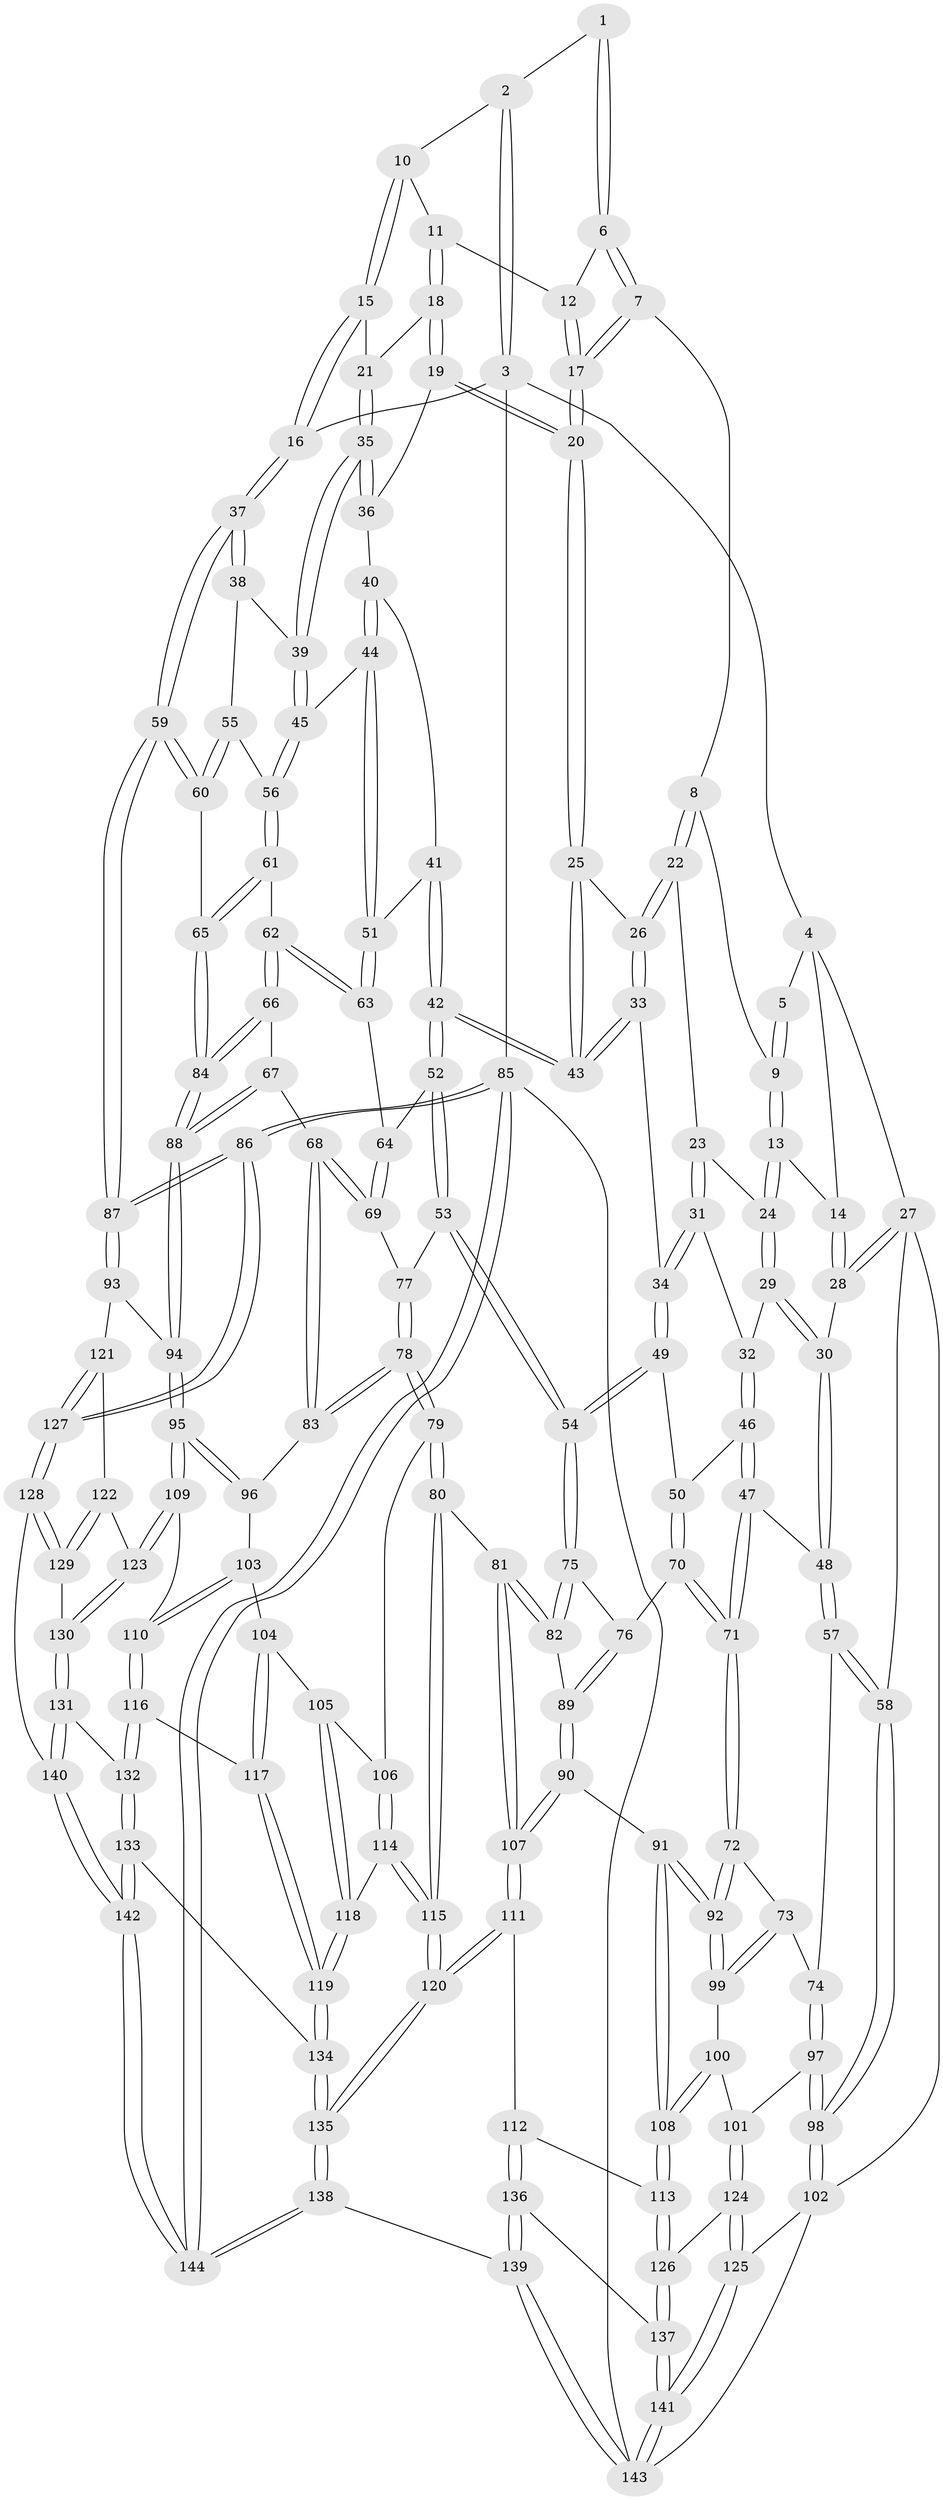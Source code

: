 // Generated by graph-tools (version 1.1) at 2025/17/03/09/25 04:17:05]
// undirected, 144 vertices, 356 edges
graph export_dot {
graph [start="1"]
  node [color=gray90,style=filled];
  1 [pos="+0.5780101509993116+0"];
  2 [pos="+0.7197174673303337+0"];
  3 [pos="+1+0"];
  4 [pos="+0.21912363587215633+0"];
  5 [pos="+0.4517580775196223+0"];
  6 [pos="+0.5702836421590443+0.03364548790931758"];
  7 [pos="+0.49283686645918234+0.08739610347956729"];
  8 [pos="+0.4834623763722931+0.0926010216650016"];
  9 [pos="+0.4440034509581225+0.06313744925078715"];
  10 [pos="+0.7331361804191151+0.04440990037603849"];
  11 [pos="+0.726360776870565+0.06451336252099142"];
  12 [pos="+0.6139765361952708+0.07967514936121373"];
  13 [pos="+0.32360450598055224+0.07888859422886467"];
  14 [pos="+0.21278970021033272+0"];
  15 [pos="+1+0.05200109465774184"];
  16 [pos="+1+0"];
  17 [pos="+0.6080021222877378+0.15047333260201706"];
  18 [pos="+0.7397124260203353+0.10668322342338765"];
  19 [pos="+0.6921911504291257+0.19559422153586256"];
  20 [pos="+0.6094295066626332+0.20751257442154694"];
  21 [pos="+0.8711836761203469+0.16314460675038817"];
  22 [pos="+0.47924841103162713+0.17852354661069259"];
  23 [pos="+0.42734575416104925+0.1867498482529544"];
  24 [pos="+0.35461596168592974+0.1641827378097943"];
  25 [pos="+0.5984265482242651+0.21781578246596187"];
  26 [pos="+0.4874188433697764+0.18579921135552563"];
  27 [pos="+0+0.2012453885078941"];
  28 [pos="+0.1006985921137119+0.17088047862602207"];
  29 [pos="+0.32600680394734477+0.20665488793140274"];
  30 [pos="+0.17043918062831734+0.26097133659345095"];
  31 [pos="+0.38820302313133803+0.29847687835688697"];
  32 [pos="+0.37047324747020777+0.30091067347158673"];
  33 [pos="+0.4600522850250623+0.32127043787473064"];
  34 [pos="+0.4560066704891997+0.32320462917688725"];
  35 [pos="+0.8508668094842425+0.22385108399152284"];
  36 [pos="+0.7201962005396958+0.21958073876684098"];
  37 [pos="+1+0.22015697291804887"];
  38 [pos="+1+0.30096433328554617"];
  39 [pos="+0.8608938243262035+0.2926764525388023"];
  40 [pos="+0.7235093561132913+0.2502793101124305"];
  41 [pos="+0.6951479895227913+0.3207362104793744"];
  42 [pos="+0.6035614241891947+0.3480884538608468"];
  43 [pos="+0.5963302466216954+0.33558481167384535"];
  44 [pos="+0.8054283728421778+0.33703491386215806"];
  45 [pos="+0.8566588419205033+0.3006808330006999"];
  46 [pos="+0.34061692444108677+0.3260125019928519"];
  47 [pos="+0.2439583997849832+0.35809383607924467"];
  48 [pos="+0.1864837731179862+0.3138004076244245"];
  49 [pos="+0.4388152485901702+0.4113196214922763"];
  50 [pos="+0.40173784106949406+0.4135260123544224"];
  51 [pos="+0.795553186683658+0.34855764054596206"];
  52 [pos="+0.6051393817321103+0.36914437327225513"];
  53 [pos="+0.601007206285666+0.4048511327486712"];
  54 [pos="+0.5127894791911982+0.4959183766595846"];
  55 [pos="+0.9579448982765739+0.38067098133102756"];
  56 [pos="+0.904808228745606+0.3869840771114298"];
  57 [pos="+0.07381355225021889+0.44045719228105573"];
  58 [pos="+0+0.42623801647849757"];
  59 [pos="+1+0.47006718747626725"];
  60 [pos="+0.9983201550531421+0.4789188779807496"];
  61 [pos="+0.901740141743544+0.41577245194899737"];
  62 [pos="+0.8157005232694217+0.4612303777668558"];
  63 [pos="+0.7893305792933828+0.3753948750080415"];
  64 [pos="+0.7490642166670086+0.39241029323882226"];
  65 [pos="+0.9689370614681582+0.4877603624439543"];
  66 [pos="+0.8126731109837234+0.4808815363893727"];
  67 [pos="+0.8088118218320349+0.4865800555732576"];
  68 [pos="+0.7488900610677383+0.5188509753792622"];
  69 [pos="+0.6894623911608536+0.4663342651174283"];
  70 [pos="+0.3065324957236219+0.4732555544638501"];
  71 [pos="+0.2787432124578069+0.46685076927179137"];
  72 [pos="+0.2523348161890308+0.4984842815720207"];
  73 [pos="+0.21740547581347144+0.5229775465600451"];
  74 [pos="+0.12519651326324263+0.5196280628190618"];
  75 [pos="+0.5095776501342115+0.5124291977195371"];
  76 [pos="+0.3138777568327699+0.47941858269693816"];
  77 [pos="+0.6694154056455761+0.45917219517629093"];
  78 [pos="+0.6144579117537998+0.59547357104118"];
  79 [pos="+0.5652496718306127+0.6134427442765759"];
  80 [pos="+0.5504779360730528+0.6123532330517717"];
  81 [pos="+0.5320598433697992+0.5979498318275596"];
  82 [pos="+0.5133007357755269+0.5755581020937865"];
  83 [pos="+0.7298314430695781+0.5827950208965268"];
  84 [pos="+0.9511484454712075+0.5043322644063154"];
  85 [pos="+1+1"];
  86 [pos="+1+0.8542606775832551"];
  87 [pos="+1+0.6709351047897842"];
  88 [pos="+0.9048718730476292+0.6388826791898383"];
  89 [pos="+0.38861523758785627+0.6038169156041291"];
  90 [pos="+0.36201086802782706+0.631880538645392"];
  91 [pos="+0.32720141959238475+0.647462690805235"];
  92 [pos="+0.3252619454192806+0.6452770481790335"];
  93 [pos="+0.9194496314846065+0.6495658089232845"];
  94 [pos="+0.9049429782340215+0.6451709743787682"];
  95 [pos="+0.8950363160634495+0.6513559295612564"];
  96 [pos="+0.7342086982080341+0.5897505616140191"];
  97 [pos="+0.08619593657928894+0.601629083962944"];
  98 [pos="+0+0.592684660541265"];
  99 [pos="+0.21855993619010328+0.5841046558432285"];
  100 [pos="+0.1910396523233165+0.654339518960976"];
  101 [pos="+0.127309713909528+0.6734008801449969"];
  102 [pos="+0+0.7776059887811811"];
  103 [pos="+0.7294190485366039+0.6737154663134581"];
  104 [pos="+0.699500296579561+0.692285353863093"];
  105 [pos="+0.6912563982139718+0.696006593234518"];
  106 [pos="+0.5891052255623275+0.6362521465885677"];
  107 [pos="+0.4224088626206191+0.7223427268004511"];
  108 [pos="+0.2903043020881545+0.7036333383362575"];
  109 [pos="+0.8612576951321541+0.7035948852281683"];
  110 [pos="+0.7969033519875801+0.7295836659130825"];
  111 [pos="+0.42091976662157+0.7738673260346278"];
  112 [pos="+0.4022813422382209+0.7819175469007584"];
  113 [pos="+0.29323139705723705+0.7533579122625723"];
  114 [pos="+0.6521389019157149+0.7600885222521245"];
  115 [pos="+0.534497981252527+0.7672277296526854"];
  116 [pos="+0.7806051103022721+0.7570276324811132"];
  117 [pos="+0.7377733759513964+0.7606103180162744"];
  118 [pos="+0.6649659999734155+0.7648278071036007"];
  119 [pos="+0.6727132288473209+0.7765148606203597"];
  120 [pos="+0.5182254017269555+0.7947742686304363"];
  121 [pos="+0.9642629317213262+0.7643677255934395"];
  122 [pos="+0.9552501196327462+0.7724653968786113"];
  123 [pos="+0.8776403281843413+0.7549965855744406"];
  124 [pos="+0.10044936877999448+0.7583210814660162"];
  125 [pos="+0.04157474186837022+0.8045772979467516"];
  126 [pos="+0.2580808955305061+0.7966316493387294"];
  127 [pos="+1+0.8460290910791048"];
  128 [pos="+1+0.8545721710838406"];
  129 [pos="+0.9319857992916978+0.8160363835194724"];
  130 [pos="+0.8885228755381438+0.8228986505887851"];
  131 [pos="+0.8732931472266523+0.8490210947597981"];
  132 [pos="+0.7845658116618499+0.8381717244264066"];
  133 [pos="+0.7636957661655277+0.8570308037397997"];
  134 [pos="+0.6744603420676151+0.8601745169943301"];
  135 [pos="+0.5678705501378184+0.9655746555061724"];
  136 [pos="+0.39045249880736366+0.8481491063686732"];
  137 [pos="+0.26070071680351925+0.8560304319633658"];
  138 [pos="+0.5278244308166606+1"];
  139 [pos="+0.4520756327390508+1"];
  140 [pos="+0.8951666514025086+0.9145915304158794"];
  141 [pos="+0.2217375257509484+1"];
  142 [pos="+0.8538171808532953+1"];
  143 [pos="+0.2512010172642225+1"];
  144 [pos="+0.8538987401699097+1"];
  1 -- 2;
  1 -- 6;
  1 -- 6;
  2 -- 3;
  2 -- 3;
  2 -- 10;
  3 -- 4;
  3 -- 16;
  3 -- 85;
  4 -- 5;
  4 -- 14;
  4 -- 27;
  5 -- 9;
  5 -- 9;
  6 -- 7;
  6 -- 7;
  6 -- 12;
  7 -- 8;
  7 -- 17;
  7 -- 17;
  8 -- 9;
  8 -- 22;
  8 -- 22;
  9 -- 13;
  9 -- 13;
  10 -- 11;
  10 -- 15;
  10 -- 15;
  11 -- 12;
  11 -- 18;
  11 -- 18;
  12 -- 17;
  12 -- 17;
  13 -- 14;
  13 -- 24;
  13 -- 24;
  14 -- 28;
  14 -- 28;
  15 -- 16;
  15 -- 16;
  15 -- 21;
  16 -- 37;
  16 -- 37;
  17 -- 20;
  17 -- 20;
  18 -- 19;
  18 -- 19;
  18 -- 21;
  19 -- 20;
  19 -- 20;
  19 -- 36;
  20 -- 25;
  20 -- 25;
  21 -- 35;
  21 -- 35;
  22 -- 23;
  22 -- 26;
  22 -- 26;
  23 -- 24;
  23 -- 31;
  23 -- 31;
  24 -- 29;
  24 -- 29;
  25 -- 26;
  25 -- 43;
  25 -- 43;
  26 -- 33;
  26 -- 33;
  27 -- 28;
  27 -- 28;
  27 -- 58;
  27 -- 102;
  28 -- 30;
  29 -- 30;
  29 -- 30;
  29 -- 32;
  30 -- 48;
  30 -- 48;
  31 -- 32;
  31 -- 34;
  31 -- 34;
  32 -- 46;
  32 -- 46;
  33 -- 34;
  33 -- 43;
  33 -- 43;
  34 -- 49;
  34 -- 49;
  35 -- 36;
  35 -- 36;
  35 -- 39;
  35 -- 39;
  36 -- 40;
  37 -- 38;
  37 -- 38;
  37 -- 59;
  37 -- 59;
  38 -- 39;
  38 -- 55;
  39 -- 45;
  39 -- 45;
  40 -- 41;
  40 -- 44;
  40 -- 44;
  41 -- 42;
  41 -- 42;
  41 -- 51;
  42 -- 43;
  42 -- 43;
  42 -- 52;
  42 -- 52;
  44 -- 45;
  44 -- 51;
  44 -- 51;
  45 -- 56;
  45 -- 56;
  46 -- 47;
  46 -- 47;
  46 -- 50;
  47 -- 48;
  47 -- 71;
  47 -- 71;
  48 -- 57;
  48 -- 57;
  49 -- 50;
  49 -- 54;
  49 -- 54;
  50 -- 70;
  50 -- 70;
  51 -- 63;
  51 -- 63;
  52 -- 53;
  52 -- 53;
  52 -- 64;
  53 -- 54;
  53 -- 54;
  53 -- 77;
  54 -- 75;
  54 -- 75;
  55 -- 56;
  55 -- 60;
  55 -- 60;
  56 -- 61;
  56 -- 61;
  57 -- 58;
  57 -- 58;
  57 -- 74;
  58 -- 98;
  58 -- 98;
  59 -- 60;
  59 -- 60;
  59 -- 87;
  59 -- 87;
  60 -- 65;
  61 -- 62;
  61 -- 65;
  61 -- 65;
  62 -- 63;
  62 -- 63;
  62 -- 66;
  62 -- 66;
  63 -- 64;
  64 -- 69;
  64 -- 69;
  65 -- 84;
  65 -- 84;
  66 -- 67;
  66 -- 84;
  66 -- 84;
  67 -- 68;
  67 -- 88;
  67 -- 88;
  68 -- 69;
  68 -- 69;
  68 -- 83;
  68 -- 83;
  69 -- 77;
  70 -- 71;
  70 -- 71;
  70 -- 76;
  71 -- 72;
  71 -- 72;
  72 -- 73;
  72 -- 92;
  72 -- 92;
  73 -- 74;
  73 -- 99;
  73 -- 99;
  74 -- 97;
  74 -- 97;
  75 -- 76;
  75 -- 82;
  75 -- 82;
  76 -- 89;
  76 -- 89;
  77 -- 78;
  77 -- 78;
  78 -- 79;
  78 -- 79;
  78 -- 83;
  78 -- 83;
  79 -- 80;
  79 -- 80;
  79 -- 106;
  80 -- 81;
  80 -- 115;
  80 -- 115;
  81 -- 82;
  81 -- 82;
  81 -- 107;
  81 -- 107;
  82 -- 89;
  83 -- 96;
  84 -- 88;
  84 -- 88;
  85 -- 86;
  85 -- 86;
  85 -- 144;
  85 -- 144;
  85 -- 143;
  86 -- 87;
  86 -- 87;
  86 -- 127;
  86 -- 127;
  87 -- 93;
  87 -- 93;
  88 -- 94;
  88 -- 94;
  89 -- 90;
  89 -- 90;
  90 -- 91;
  90 -- 107;
  90 -- 107;
  91 -- 92;
  91 -- 92;
  91 -- 108;
  91 -- 108;
  92 -- 99;
  92 -- 99;
  93 -- 94;
  93 -- 121;
  94 -- 95;
  94 -- 95;
  95 -- 96;
  95 -- 96;
  95 -- 109;
  95 -- 109;
  96 -- 103;
  97 -- 98;
  97 -- 98;
  97 -- 101;
  98 -- 102;
  98 -- 102;
  99 -- 100;
  100 -- 101;
  100 -- 108;
  100 -- 108;
  101 -- 124;
  101 -- 124;
  102 -- 125;
  102 -- 143;
  103 -- 104;
  103 -- 110;
  103 -- 110;
  104 -- 105;
  104 -- 117;
  104 -- 117;
  105 -- 106;
  105 -- 118;
  105 -- 118;
  106 -- 114;
  106 -- 114;
  107 -- 111;
  107 -- 111;
  108 -- 113;
  108 -- 113;
  109 -- 110;
  109 -- 123;
  109 -- 123;
  110 -- 116;
  110 -- 116;
  111 -- 112;
  111 -- 120;
  111 -- 120;
  112 -- 113;
  112 -- 136;
  112 -- 136;
  113 -- 126;
  113 -- 126;
  114 -- 115;
  114 -- 115;
  114 -- 118;
  115 -- 120;
  115 -- 120;
  116 -- 117;
  116 -- 132;
  116 -- 132;
  117 -- 119;
  117 -- 119;
  118 -- 119;
  118 -- 119;
  119 -- 134;
  119 -- 134;
  120 -- 135;
  120 -- 135;
  121 -- 122;
  121 -- 127;
  121 -- 127;
  122 -- 123;
  122 -- 129;
  122 -- 129;
  123 -- 130;
  123 -- 130;
  124 -- 125;
  124 -- 125;
  124 -- 126;
  125 -- 141;
  125 -- 141;
  126 -- 137;
  126 -- 137;
  127 -- 128;
  127 -- 128;
  128 -- 129;
  128 -- 129;
  128 -- 140;
  129 -- 130;
  130 -- 131;
  130 -- 131;
  131 -- 132;
  131 -- 140;
  131 -- 140;
  132 -- 133;
  132 -- 133;
  133 -- 134;
  133 -- 142;
  133 -- 142;
  134 -- 135;
  134 -- 135;
  135 -- 138;
  135 -- 138;
  136 -- 137;
  136 -- 139;
  136 -- 139;
  137 -- 141;
  137 -- 141;
  138 -- 139;
  138 -- 144;
  138 -- 144;
  139 -- 143;
  139 -- 143;
  140 -- 142;
  140 -- 142;
  141 -- 143;
  141 -- 143;
  142 -- 144;
  142 -- 144;
}

